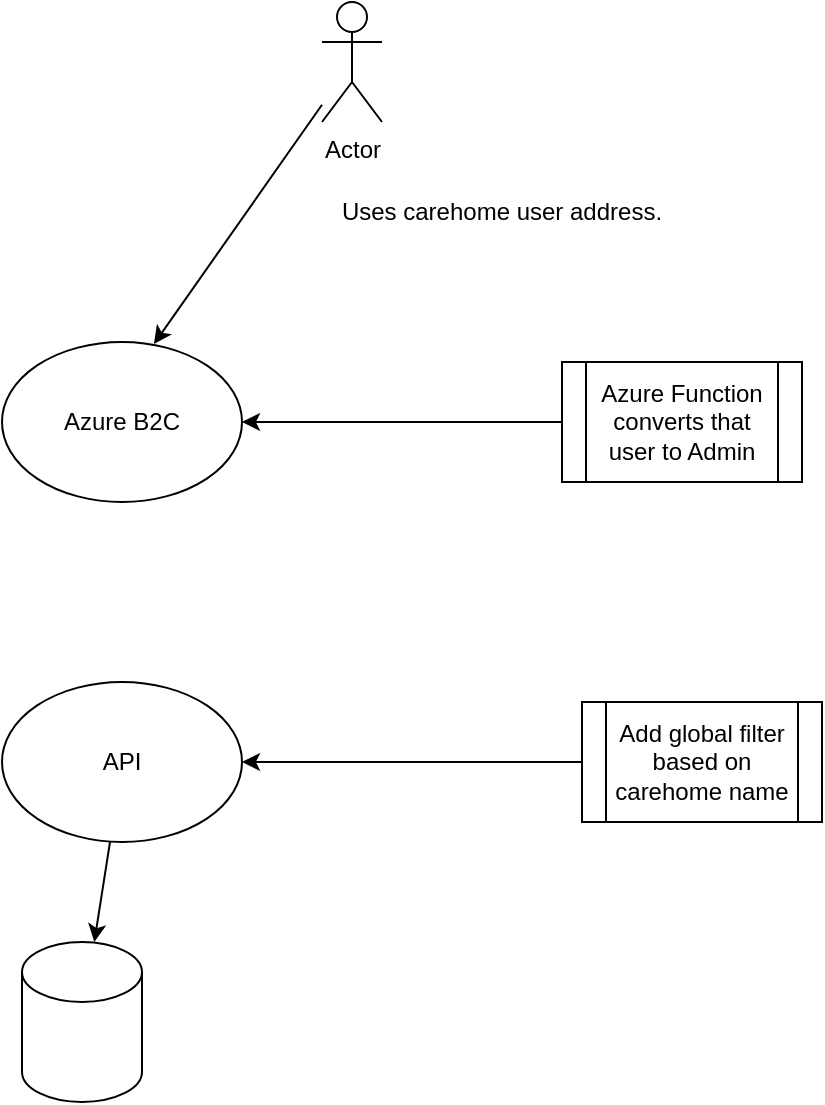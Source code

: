 <mxfile version="20.7.2" type="github">
  <diagram id="Agx59Q3ospx-JlJqKIuM" name="Page-1">
    <mxGraphModel dx="1434" dy="796" grid="1" gridSize="10" guides="1" tooltips="1" connect="1" arrows="1" fold="1" page="1" pageScale="1" pageWidth="827" pageHeight="1169" math="0" shadow="0">
      <root>
        <mxCell id="0" />
        <mxCell id="1" parent="0" />
        <mxCell id="Gdq-zFNsi2xe099WPBRr-5" style="edgeStyle=none;rounded=0;orthogonalLoop=1;jettySize=auto;html=1;entryX=0.633;entryY=0.013;entryDx=0;entryDy=0;entryPerimeter=0;" edge="1" parent="1" source="Gdq-zFNsi2xe099WPBRr-1" target="Gdq-zFNsi2xe099WPBRr-2">
          <mxGeometry relative="1" as="geometry">
            <mxPoint x="200" y="220" as="targetPoint" />
          </mxGeometry>
        </mxCell>
        <mxCell id="Gdq-zFNsi2xe099WPBRr-1" value="Actor" style="shape=umlActor;verticalLabelPosition=bottom;verticalAlign=top;html=1;outlineConnect=0;" vertex="1" parent="1">
          <mxGeometry x="270" y="60" width="30" height="60" as="geometry" />
        </mxCell>
        <mxCell id="Gdq-zFNsi2xe099WPBRr-2" value="Azure B2C" style="ellipse;whiteSpace=wrap;html=1;" vertex="1" parent="1">
          <mxGeometry x="110" y="230" width="120" height="80" as="geometry" />
        </mxCell>
        <mxCell id="Gdq-zFNsi2xe099WPBRr-15" value="" style="edgeStyle=none;rounded=0;orthogonalLoop=1;jettySize=auto;html=1;" edge="1" parent="1" source="Gdq-zFNsi2xe099WPBRr-3" target="Gdq-zFNsi2xe099WPBRr-11">
          <mxGeometry relative="1" as="geometry" />
        </mxCell>
        <mxCell id="Gdq-zFNsi2xe099WPBRr-3" value="API" style="ellipse;whiteSpace=wrap;html=1;" vertex="1" parent="1">
          <mxGeometry x="110" y="400" width="120" height="80" as="geometry" />
        </mxCell>
        <mxCell id="Gdq-zFNsi2xe099WPBRr-8" value="Uses carehome user address." style="text;html=1;strokeColor=none;fillColor=none;align=center;verticalAlign=middle;whiteSpace=wrap;rounded=0;" vertex="1" parent="1">
          <mxGeometry x="260" y="150" width="200" height="30" as="geometry" />
        </mxCell>
        <mxCell id="Gdq-zFNsi2xe099WPBRr-10" style="edgeStyle=none;rounded=0;orthogonalLoop=1;jettySize=auto;html=1;exitX=0;exitY=0.5;exitDx=0;exitDy=0;" edge="1" parent="1" source="Gdq-zFNsi2xe099WPBRr-9" target="Gdq-zFNsi2xe099WPBRr-2">
          <mxGeometry relative="1" as="geometry" />
        </mxCell>
        <mxCell id="Gdq-zFNsi2xe099WPBRr-9" value="Azure Function converts that user to Admin" style="shape=process;whiteSpace=wrap;html=1;backgroundOutline=1;" vertex="1" parent="1">
          <mxGeometry x="390" y="240" width="120" height="60" as="geometry" />
        </mxCell>
        <mxCell id="Gdq-zFNsi2xe099WPBRr-11" value="" style="shape=cylinder3;whiteSpace=wrap;html=1;boundedLbl=1;backgroundOutline=1;size=15;" vertex="1" parent="1">
          <mxGeometry x="120" y="530" width="60" height="80" as="geometry" />
        </mxCell>
        <mxCell id="Gdq-zFNsi2xe099WPBRr-14" style="edgeStyle=none;rounded=0;orthogonalLoop=1;jettySize=auto;html=1;exitX=0;exitY=0.5;exitDx=0;exitDy=0;" edge="1" parent="1" source="Gdq-zFNsi2xe099WPBRr-13" target="Gdq-zFNsi2xe099WPBRr-3">
          <mxGeometry relative="1" as="geometry" />
        </mxCell>
        <mxCell id="Gdq-zFNsi2xe099WPBRr-13" value="Add global filter based on carehome name" style="shape=process;whiteSpace=wrap;html=1;backgroundOutline=1;" vertex="1" parent="1">
          <mxGeometry x="400" y="410" width="120" height="60" as="geometry" />
        </mxCell>
      </root>
    </mxGraphModel>
  </diagram>
</mxfile>
